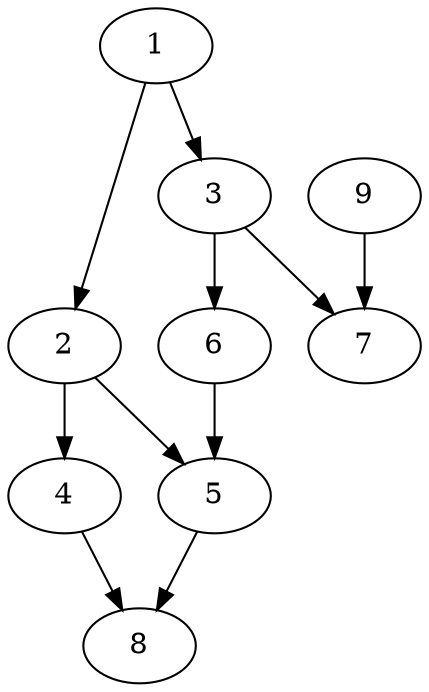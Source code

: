 digraph g {
1;
1 -> 2;
1 -> 3;
2;
2 -> 4;
2 -> 5;
3;
3 -> 6;
3 -> 7;
4;
4 -> 8;
5;
5 -> 8;
6;
6 -> 5;
7;
8;
9;
9 -> 7;
}
